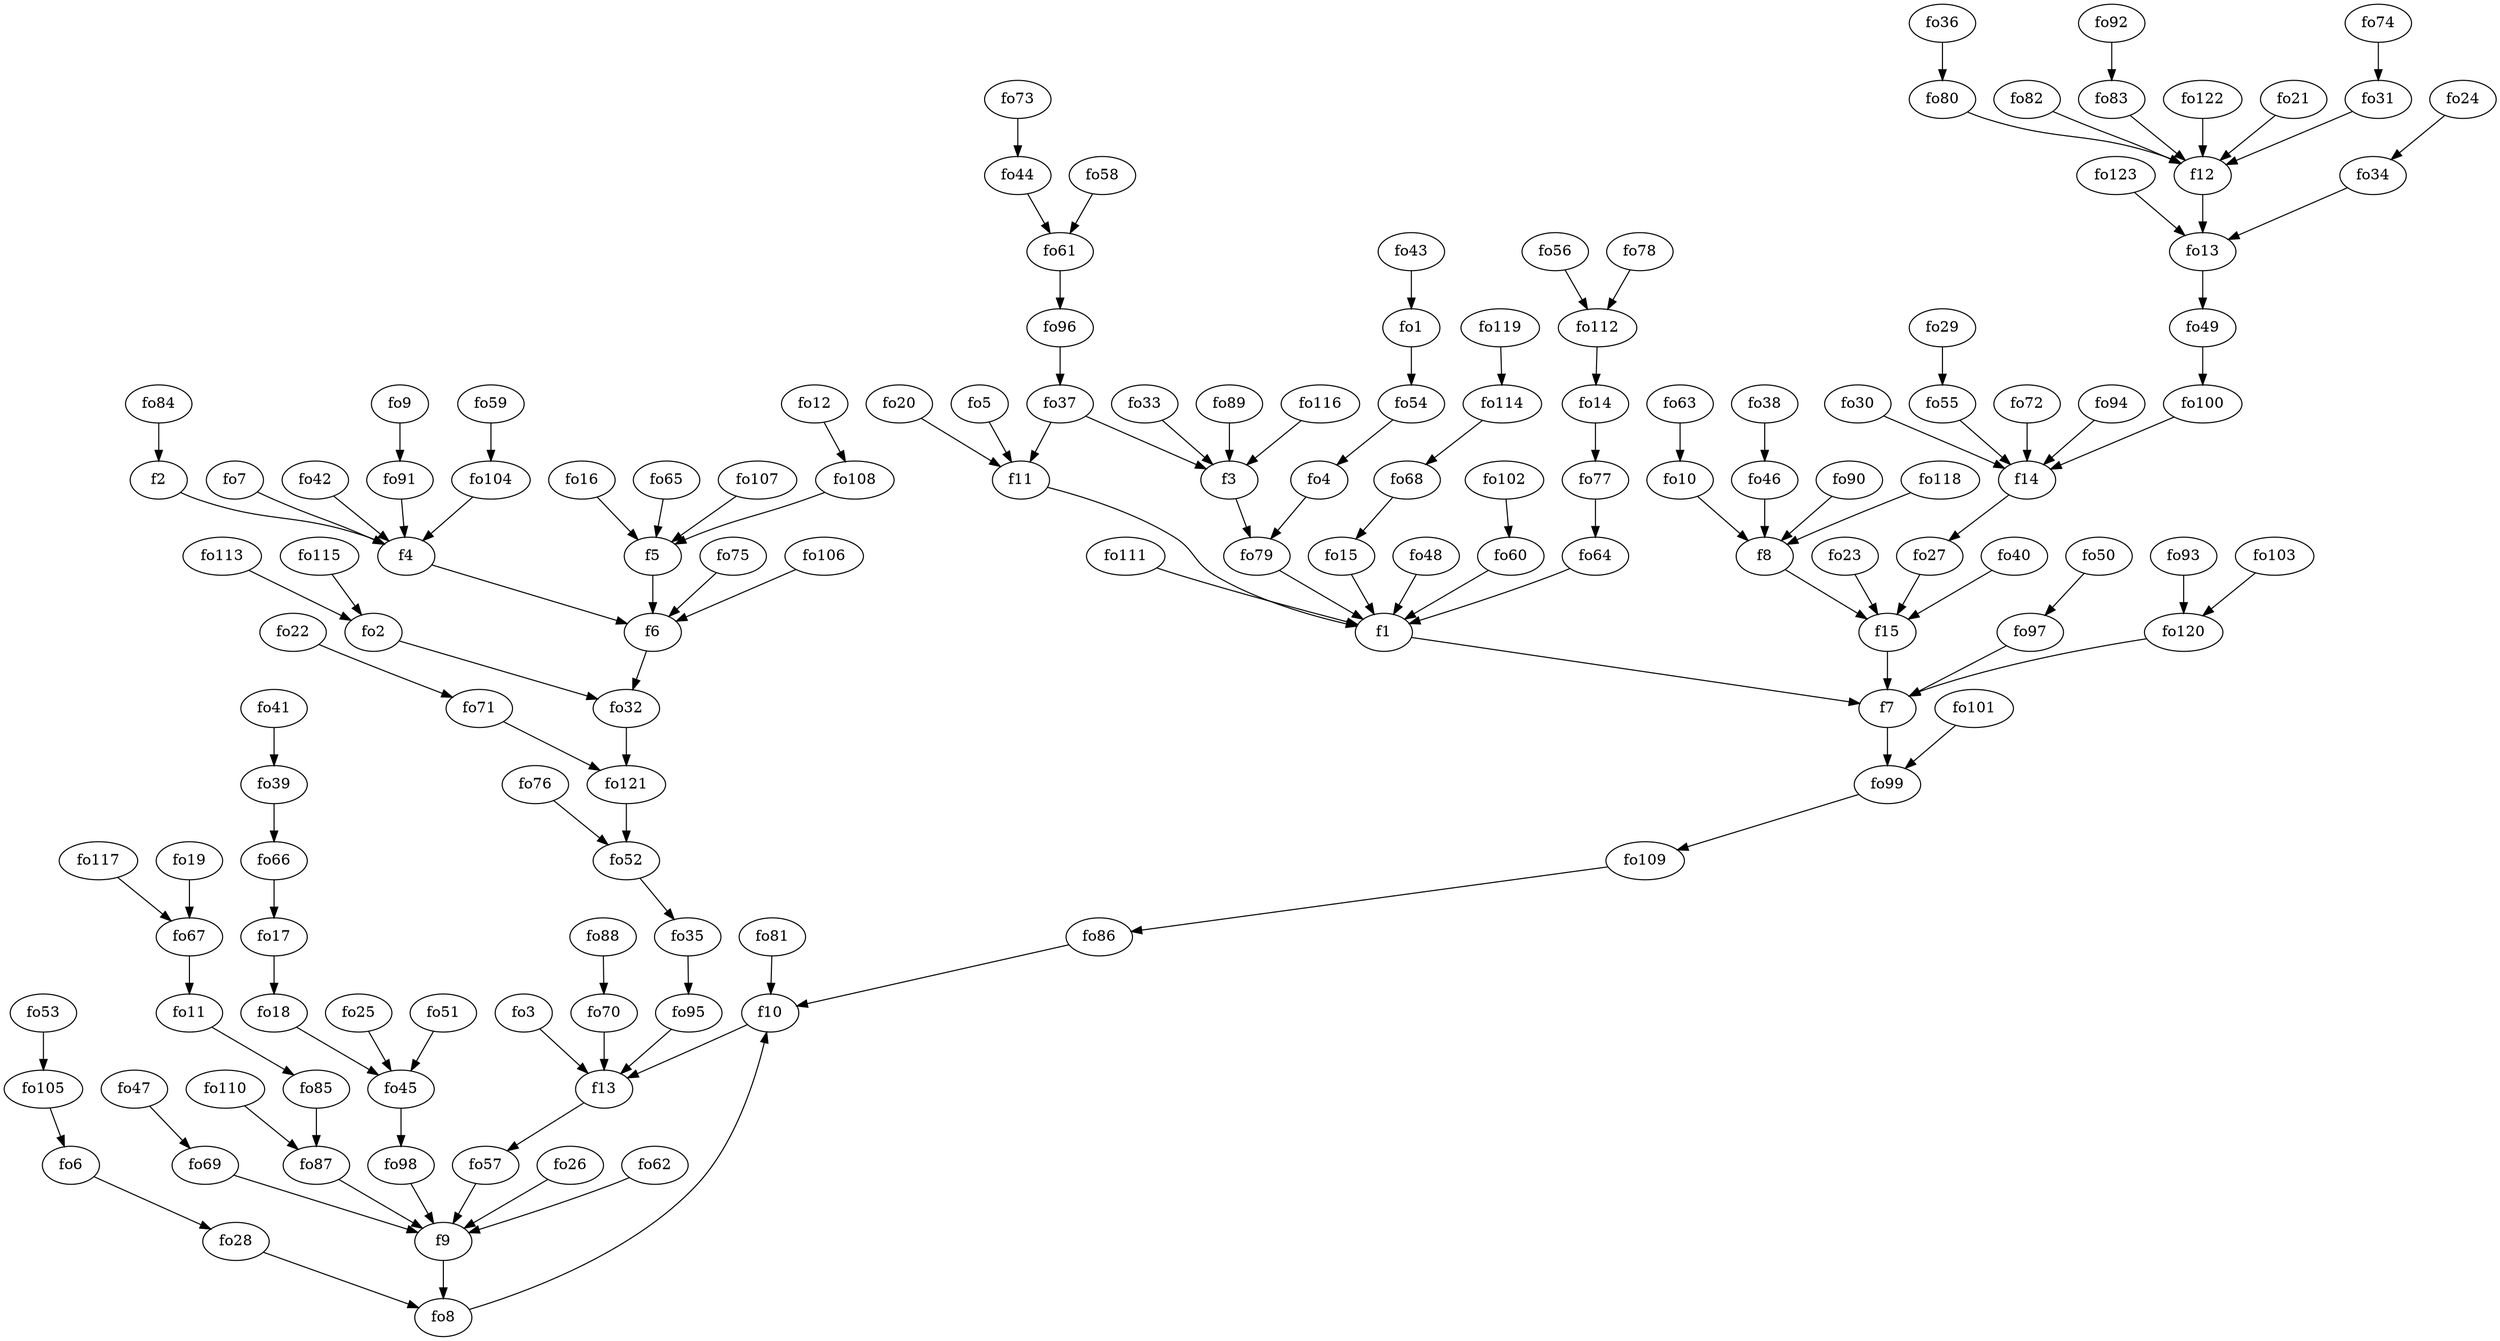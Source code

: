 strict digraph  {
f1;
f2;
f3;
f4;
f5;
f6;
f7;
f8;
f9;
f10;
f11;
f12;
f13;
f14;
f15;
fo1;
fo2;
fo3;
fo4;
fo5;
fo6;
fo7;
fo8;
fo9;
fo10;
fo11;
fo12;
fo13;
fo14;
fo15;
fo16;
fo17;
fo18;
fo19;
fo20;
fo21;
fo22;
fo23;
fo24;
fo25;
fo26;
fo27;
fo28;
fo29;
fo30;
fo31;
fo32;
fo33;
fo34;
fo35;
fo36;
fo37;
fo38;
fo39;
fo40;
fo41;
fo42;
fo43;
fo44;
fo45;
fo46;
fo47;
fo48;
fo49;
fo50;
fo51;
fo52;
fo53;
fo54;
fo55;
fo56;
fo57;
fo58;
fo59;
fo60;
fo61;
fo62;
fo63;
fo64;
fo65;
fo66;
fo67;
fo68;
fo69;
fo70;
fo71;
fo72;
fo73;
fo74;
fo75;
fo76;
fo77;
fo78;
fo79;
fo80;
fo81;
fo82;
fo83;
fo84;
fo85;
fo86;
fo87;
fo88;
fo89;
fo90;
fo91;
fo92;
fo93;
fo94;
fo95;
fo96;
fo97;
fo98;
fo99;
fo100;
fo101;
fo102;
fo103;
fo104;
fo105;
fo106;
fo107;
fo108;
fo109;
fo110;
fo111;
fo112;
fo113;
fo114;
fo115;
fo116;
fo117;
fo118;
fo119;
fo120;
fo121;
fo122;
fo123;
f1 -> f7  [weight=2];
f2 -> f4  [weight=2];
f3 -> fo79  [weight=2];
f4 -> f6  [weight=2];
f5 -> f6  [weight=2];
f6 -> fo32  [weight=2];
f7 -> fo99  [weight=2];
f8 -> f15  [weight=2];
f9 -> fo8  [weight=2];
f10 -> f13  [weight=2];
f11 -> f1  [weight=2];
f12 -> fo13  [weight=2];
f13 -> fo57  [weight=2];
f14 -> fo27  [weight=2];
f15 -> f7  [weight=2];
fo1 -> fo54  [weight=2];
fo2 -> fo32  [weight=2];
fo3 -> f13  [weight=2];
fo4 -> fo79  [weight=2];
fo5 -> f11  [weight=2];
fo6 -> fo28  [weight=2];
fo7 -> f4  [weight=2];
fo8 -> f10  [weight=2];
fo9 -> fo91  [weight=2];
fo10 -> f8  [weight=2];
fo11 -> fo85  [weight=2];
fo12 -> fo108  [weight=2];
fo13 -> fo49  [weight=2];
fo14 -> fo77  [weight=2];
fo15 -> f1  [weight=2];
fo16 -> f5  [weight=2];
fo17 -> fo18  [weight=2];
fo18 -> fo45  [weight=2];
fo19 -> fo67  [weight=2];
fo20 -> f11  [weight=2];
fo21 -> f12  [weight=2];
fo22 -> fo71  [weight=2];
fo23 -> f15  [weight=2];
fo24 -> fo34  [weight=2];
fo25 -> fo45  [weight=2];
fo26 -> f9  [weight=2];
fo27 -> f15  [weight=2];
fo28 -> fo8  [weight=2];
fo29 -> fo55  [weight=2];
fo30 -> f14  [weight=2];
fo31 -> f12  [weight=2];
fo32 -> fo121  [weight=2];
fo33 -> f3  [weight=2];
fo34 -> fo13  [weight=2];
fo35 -> fo95  [weight=2];
fo36 -> fo80  [weight=2];
fo37 -> f11  [weight=2];
fo37 -> f3  [weight=2];
fo38 -> fo46  [weight=2];
fo39 -> fo66  [weight=2];
fo40 -> f15  [weight=2];
fo41 -> fo39  [weight=2];
fo42 -> f4  [weight=2];
fo43 -> fo1  [weight=2];
fo44 -> fo61  [weight=2];
fo45 -> fo98  [weight=2];
fo46 -> f8  [weight=2];
fo47 -> fo69  [weight=2];
fo48 -> f1  [weight=2];
fo49 -> fo100  [weight=2];
fo50 -> fo97  [weight=2];
fo51 -> fo45  [weight=2];
fo52 -> fo35  [weight=2];
fo53 -> fo105  [weight=2];
fo54 -> fo4  [weight=2];
fo55 -> f14  [weight=2];
fo56 -> fo112  [weight=2];
fo57 -> f9  [weight=2];
fo58 -> fo61  [weight=2];
fo59 -> fo104  [weight=2];
fo60 -> f1  [weight=2];
fo61 -> fo96  [weight=2];
fo62 -> f9  [weight=2];
fo63 -> fo10  [weight=2];
fo64 -> f1  [weight=2];
fo65 -> f5  [weight=2];
fo66 -> fo17  [weight=2];
fo67 -> fo11  [weight=2];
fo68 -> fo15  [weight=2];
fo69 -> f9  [weight=2];
fo70 -> f13  [weight=2];
fo71 -> fo121  [weight=2];
fo72 -> f14  [weight=2];
fo73 -> fo44  [weight=2];
fo74 -> fo31  [weight=2];
fo75 -> f6  [weight=2];
fo76 -> fo52  [weight=2];
fo77 -> fo64  [weight=2];
fo78 -> fo112  [weight=2];
fo79 -> f1  [weight=2];
fo80 -> f12  [weight=2];
fo81 -> f10  [weight=2];
fo82 -> f12  [weight=2];
fo83 -> f12  [weight=2];
fo84 -> f2  [weight=2];
fo85 -> fo87  [weight=2];
fo86 -> f10  [weight=2];
fo87 -> f9  [weight=2];
fo88 -> fo70  [weight=2];
fo89 -> f3  [weight=2];
fo90 -> f8  [weight=2];
fo91 -> f4  [weight=2];
fo92 -> fo83  [weight=2];
fo93 -> fo120  [weight=2];
fo94 -> f14  [weight=2];
fo95 -> f13  [weight=2];
fo96 -> fo37  [weight=2];
fo97 -> f7  [weight=2];
fo98 -> f9  [weight=2];
fo99 -> fo109  [weight=2];
fo100 -> f14  [weight=2];
fo101 -> fo99  [weight=2];
fo102 -> fo60  [weight=2];
fo103 -> fo120  [weight=2];
fo104 -> f4  [weight=2];
fo105 -> fo6  [weight=2];
fo106 -> f6  [weight=2];
fo107 -> f5  [weight=2];
fo108 -> f5  [weight=2];
fo109 -> fo86  [weight=2];
fo110 -> fo87  [weight=2];
fo111 -> f1  [weight=2];
fo112 -> fo14  [weight=2];
fo113 -> fo2  [weight=2];
fo114 -> fo68  [weight=2];
fo115 -> fo2  [weight=2];
fo116 -> f3  [weight=2];
fo117 -> fo67  [weight=2];
fo118 -> f8  [weight=2];
fo119 -> fo114  [weight=2];
fo120 -> f7  [weight=2];
fo121 -> fo52  [weight=2];
fo122 -> f12  [weight=2];
fo123 -> fo13  [weight=2];
}
